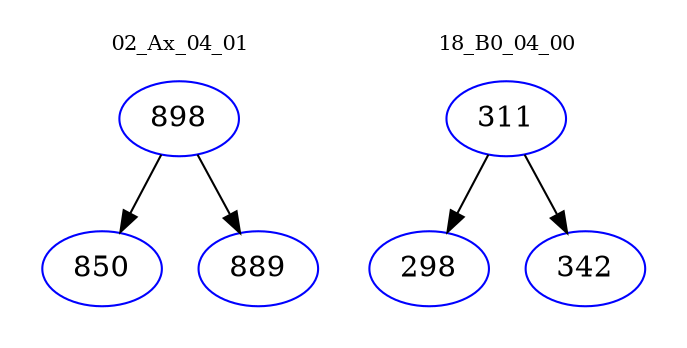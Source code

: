 digraph{
subgraph cluster_0 {
color = white
label = "02_Ax_04_01";
fontsize=10;
T0_898 [label="898", color="blue"]
T0_898 -> T0_850 [color="black"]
T0_850 [label="850", color="blue"]
T0_898 -> T0_889 [color="black"]
T0_889 [label="889", color="blue"]
}
subgraph cluster_1 {
color = white
label = "18_B0_04_00";
fontsize=10;
T1_311 [label="311", color="blue"]
T1_311 -> T1_298 [color="black"]
T1_298 [label="298", color="blue"]
T1_311 -> T1_342 [color="black"]
T1_342 [label="342", color="blue"]
}
}
